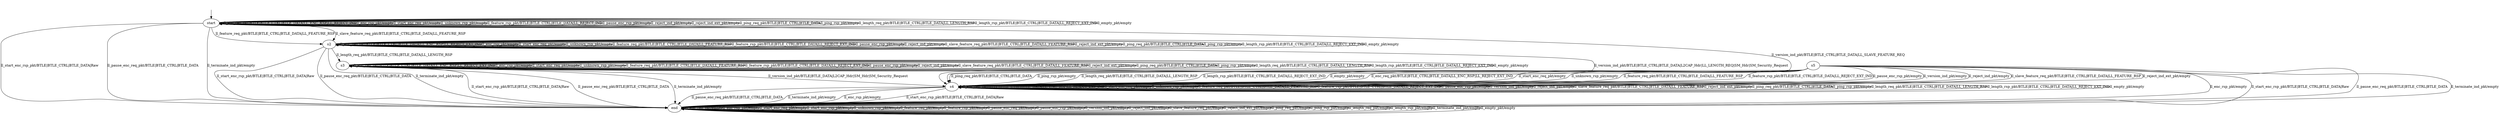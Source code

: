 digraph esp_ble_security_ll {
s0 [label="start"];
s1 [label="end"];
s2 [label="s2"];
s3 [label="s3"];
s4 [label="s4"];
s5 [label="s5"];
s0 -> s0  [label="ll_enc_req_pkt/BTLE|BTLE_CTRL|BTLE_DATA|LL_ENC_RSP|LL_REJECT_IND"];
s0 -> s0  [label="ll_enc_rsp_pkt/empty"];
s0 -> s0  [label="ll_start_enc_req_pkt/empty"];
s0 -> s1  [label="ll_start_enc_rsp_pkt/BTLE|BTLE_CTRL|BTLE_DATA|Raw"];
s0 -> s0  [label="ll_unknown_rsp_pkt/empty"];
s0 -> s2  [label="ll_feature_req_pkt/BTLE|BTLE_CTRL|BTLE_DATA|LL_FEATURE_RSP"];
s0 -> s0  [label="ll_feature_rsp_pkt/BTLE|BTLE_CTRL|BTLE_DATA|LL_REJECT_IND"];
s0 -> s1  [label="ll_pause_enc_req_pkt/BTLE|BTLE_CTRL|BTLE_DATA"];
s0 -> s0  [label="ll_pause_enc_rsp_pkt/empty"];
s0 -> s4  [label="ll_version_ind_pkt/BTLE|BTLE_CTRL|BTLE_DATA|LL_SLAVE_FEATURE_REQ"];
s0 -> s0  [label="ll_reject_ind_pkt/empty"];
s0 -> s2  [label="ll_slave_feature_req_pkt/BTLE|BTLE_CTRL|BTLE_DATA|LL_FEATURE_RSP"];
s0 -> s0  [label="ll_reject_ind_ext_pkt/empty"];
s0 -> s0  [label="ll_ping_req_pkt/BTLE|BTLE_CTRL|BTLE_DATA"];
s0 -> s0  [label="ll_ping_rsp_pkt/empty"];
s0 -> s0  [label="ll_length_req_pkt/BTLE|BTLE_CTRL|BTLE_DATA|LL_LENGTH_RSP"];
s0 -> s0  [label="ll_length_rsp_pkt/BTLE|BTLE_CTRL|BTLE_DATA|LL_REJECT_EXT_IND"];
s0 -> s1  [label="ll_terminate_ind_pkt/empty"];
s0 -> s0  [label="ll_empty_pkt/empty"];
s1 -> s1  [label="ll_enc_req_pkt/empty"];
s1 -> s1  [label="ll_enc_rsp_pkt/empty"];
s1 -> s1  [label="ll_start_enc_req_pkt/empty"];
s1 -> s1  [label="ll_start_enc_rsp_pkt/empty"];
s1 -> s1  [label="ll_unknown_rsp_pkt/empty"];
s1 -> s1  [label="ll_feature_req_pkt/empty"];
s1 -> s1  [label="ll_feature_rsp_pkt/empty"];
s1 -> s1  [label="ll_pause_enc_req_pkt/empty"];
s1 -> s1  [label="ll_pause_enc_rsp_pkt/empty"];
s1 -> s1  [label="ll_version_ind_pkt/empty"];
s1 -> s1  [label="ll_reject_ind_pkt/empty"];
s1 -> s1  [label="ll_slave_feature_req_pkt/empty"];
s1 -> s1  [label="ll_reject_ind_ext_pkt/empty"];
s1 -> s1  [label="ll_ping_req_pkt/empty"];
s1 -> s1  [label="ll_ping_rsp_pkt/empty"];
s1 -> s1  [label="ll_length_req_pkt/empty"];
s1 -> s1  [label="ll_length_rsp_pkt/empty"];
s1 -> s1  [label="ll_terminate_ind_pkt/empty"];
s1 -> s1  [label="ll_empty_pkt/empty"];
s2 -> s2  [label="ll_enc_req_pkt/BTLE|BTLE_CTRL|BTLE_DATA|LL_ENC_RSP|LL_REJECT_EXT_IND"];
s2 -> s2  [label="ll_enc_rsp_pkt/empty"];
s2 -> s2  [label="ll_start_enc_req_pkt/empty"];
s2 -> s1  [label="ll_start_enc_rsp_pkt/BTLE|BTLE_CTRL|BTLE_DATA|Raw"];
s2 -> s2  [label="ll_unknown_rsp_pkt/empty"];
s2 -> s2  [label="ll_feature_req_pkt/BTLE|BTLE_CTRL|BTLE_DATA|LL_FEATURE_RSP"];
s2 -> s2  [label="ll_feature_rsp_pkt/BTLE|BTLE_CTRL|BTLE_DATA|LL_REJECT_EXT_IND"];
s2 -> s1  [label="ll_pause_enc_req_pkt/BTLE|BTLE_CTRL|BTLE_DATA"];
s2 -> s2  [label="ll_pause_enc_rsp_pkt/empty"];
s2 -> s4  [label="ll_version_ind_pkt/BTLE|BTLE_CTRL|BTLE_DATA|L2CAP_Hdr|LL_LENGTH_REQ|SM_Hdr|SM_Security_Request"];
s2 -> s2  [label="ll_reject_ind_pkt/empty"];
s2 -> s2  [label="ll_slave_feature_req_pkt/BTLE|BTLE_CTRL|BTLE_DATA|LL_FEATURE_RSP"];
s2 -> s2  [label="ll_reject_ind_ext_pkt/empty"];
s2 -> s2  [label="ll_ping_req_pkt/BTLE|BTLE_CTRL|BTLE_DATA"];
s2 -> s2  [label="ll_ping_rsp_pkt/empty"];
s2 -> s3  [label="ll_length_req_pkt/BTLE|BTLE_CTRL|BTLE_DATA|LL_LENGTH_RSP"];
s2 -> s2  [label="ll_length_rsp_pkt/BTLE|BTLE_CTRL|BTLE_DATA|LL_REJECT_EXT_IND"];
s2 -> s1  [label="ll_terminate_ind_pkt/empty"];
s2 -> s2  [label="ll_empty_pkt/empty"];
s3 -> s3  [label="ll_enc_req_pkt/BTLE|BTLE_CTRL|BTLE_DATA|LL_ENC_RSP|LL_REJECT_EXT_IND"];
s3 -> s3  [label="ll_enc_rsp_pkt/empty"];
s3 -> s3  [label="ll_start_enc_req_pkt/empty"];
s3 -> s1  [label="ll_start_enc_rsp_pkt/BTLE|BTLE_CTRL|BTLE_DATA|Raw"];
s3 -> s3  [label="ll_unknown_rsp_pkt/empty"];
s3 -> s3  [label="ll_feature_req_pkt/BTLE|BTLE_CTRL|BTLE_DATA|LL_FEATURE_RSP"];
s3 -> s3  [label="ll_feature_rsp_pkt/BTLE|BTLE_CTRL|BTLE_DATA|LL_REJECT_EXT_IND"];
s3 -> s1  [label="ll_pause_enc_req_pkt/BTLE|BTLE_CTRL|BTLE_DATA"];
s3 -> s3  [label="ll_pause_enc_rsp_pkt/empty"];
s3 -> s4  [label="ll_version_ind_pkt/BTLE|BTLE_DATA|L2CAP_Hdr|SM_Hdr|SM_Security_Request"];
s3 -> s3  [label="ll_reject_ind_pkt/empty"];
s3 -> s3  [label="ll_slave_feature_req_pkt/BTLE|BTLE_CTRL|BTLE_DATA|LL_FEATURE_RSP"];
s3 -> s3  [label="ll_reject_ind_ext_pkt/empty"];
s3 -> s3  [label="ll_ping_req_pkt/BTLE|BTLE_CTRL|BTLE_DATA"];
s3 -> s3  [label="ll_ping_rsp_pkt/empty"];
s3 -> s3  [label="ll_length_req_pkt/BTLE|BTLE_CTRL|BTLE_DATA|LL_LENGTH_RSP"];
s3 -> s3  [label="ll_length_rsp_pkt/BTLE|BTLE_CTRL|BTLE_DATA|LL_REJECT_EXT_IND"];
s3 -> s1  [label="ll_terminate_ind_pkt/empty"];
s3 -> s3  [label="ll_empty_pkt/empty"];
s4 -> s4  [label="ll_enc_req_pkt/BTLE|BTLE_CTRL|BTLE_DATA|LL_ENC_RSP|LL_REJECT_EXT_IND"];
s4 -> s1  [label="ll_enc_rsp_pkt/empty"];
s4 -> s4  [label="ll_start_enc_req_pkt/empty"];
s4 -> s1  [label="ll_start_enc_rsp_pkt/BTLE|BTLE_CTRL|BTLE_DATA|Raw"];
s4 -> s4  [label="ll_unknown_rsp_pkt/empty"];
s4 -> s4  [label="ll_feature_req_pkt/BTLE|BTLE_CTRL|BTLE_DATA|LL_FEATURE_RSP"];
s4 -> s4  [label="ll_feature_rsp_pkt/BTLE|BTLE_CTRL|BTLE_DATA|LL_REJECT_EXT_IND"];
s4 -> s1  [label="ll_pause_enc_req_pkt/BTLE|BTLE_CTRL|BTLE_DATA"];
s4 -> s4  [label="ll_pause_enc_rsp_pkt/empty"];
s4 -> s4  [label="ll_version_ind_pkt/empty"];
s4 -> s4  [label="ll_reject_ind_pkt/empty"];
s4 -> s4  [label="ll_slave_feature_req_pkt/BTLE|BTLE_CTRL|BTLE_DATA|LL_FEATURE_RSP"];
s4 -> s4  [label="ll_reject_ind_ext_pkt/empty"];
s4 -> s4  [label="ll_ping_req_pkt/BTLE|BTLE_CTRL|BTLE_DATA"];
s4 -> s4  [label="ll_ping_rsp_pkt/empty"];
s4 -> s4  [label="ll_length_req_pkt/BTLE|BTLE_CTRL|BTLE_DATA|LL_LENGTH_RSP"];
s4 -> s4  [label="ll_length_rsp_pkt/BTLE|BTLE_CTRL|BTLE_DATA|LL_REJECT_EXT_IND"];
s4 -> s1  [label="ll_terminate_ind_pkt/empty"];
s4 -> s4  [label="ll_empty_pkt/empty"];
s5 -> s4  [label="ll_enc_req_pkt/BTLE|BTLE_CTRL|BTLE_DATA|LL_ENC_RSP|LL_REJECT_EXT_IND"];
s5 -> s1  [label="ll_enc_rsp_pkt/empty"];
s5 -> s4  [label="ll_start_enc_req_pkt/empty"];
s5 -> s1  [label="ll_start_enc_rsp_pkt/BTLE|BTLE_CTRL|BTLE_DATA|Raw"];
s5 -> s4  [label="ll_unknown_rsp_pkt/empty"];
s5 -> s4  [label="ll_feature_req_pkt/BTLE|BTLE_CTRL|BTLE_DATA|LL_FEATURE_RSP"];
s5 -> s4  [label="ll_feature_rsp_pkt/BTLE|BTLE_CTRL|BTLE_DATA|LL_REJECT_EXT_IND"];
s5 -> s1  [label="ll_pause_enc_req_pkt/BTLE|BTLE_CTRL|BTLE_DATA"];
s5 -> s4  [label="ll_pause_enc_rsp_pkt/empty"];
s5 -> s4  [label="ll_version_ind_pkt/empty"];
s5 -> s4  [label="ll_reject_ind_pkt/empty"];
s5 -> s4  [label="ll_slave_feature_req_pkt/BTLE|BTLE_CTRL|BTLE_DATA|LL_FEATURE_RSP"];
s5 -> s4  [label="ll_reject_ind_ext_pkt/empty"];
s5 -> s4  [label="ll_ping_req_pkt/BTLE|BTLE_CTRL|BTLE_DATA"];
s5 -> s4  [label="ll_ping_rsp_pkt/empty"];
s5 -> s4  [label="ll_length_req_pkt/BTLE|BTLE_CTRL|BTLE_DATA|LL_LENGTH_RSP"];
s5 -> s4  [label="ll_length_rsp_pkt/BTLE|BTLE_CTRL|BTLE_DATA|LL_REJECT_EXT_IND"];
s5 -> s1  [label="ll_terminate_ind_pkt/empty"];
s5 -> s4  [label="ll_empty_pkt/empty"];
__start0 [label="", shape=none];
__start0 -> s0  [label=""];
}
